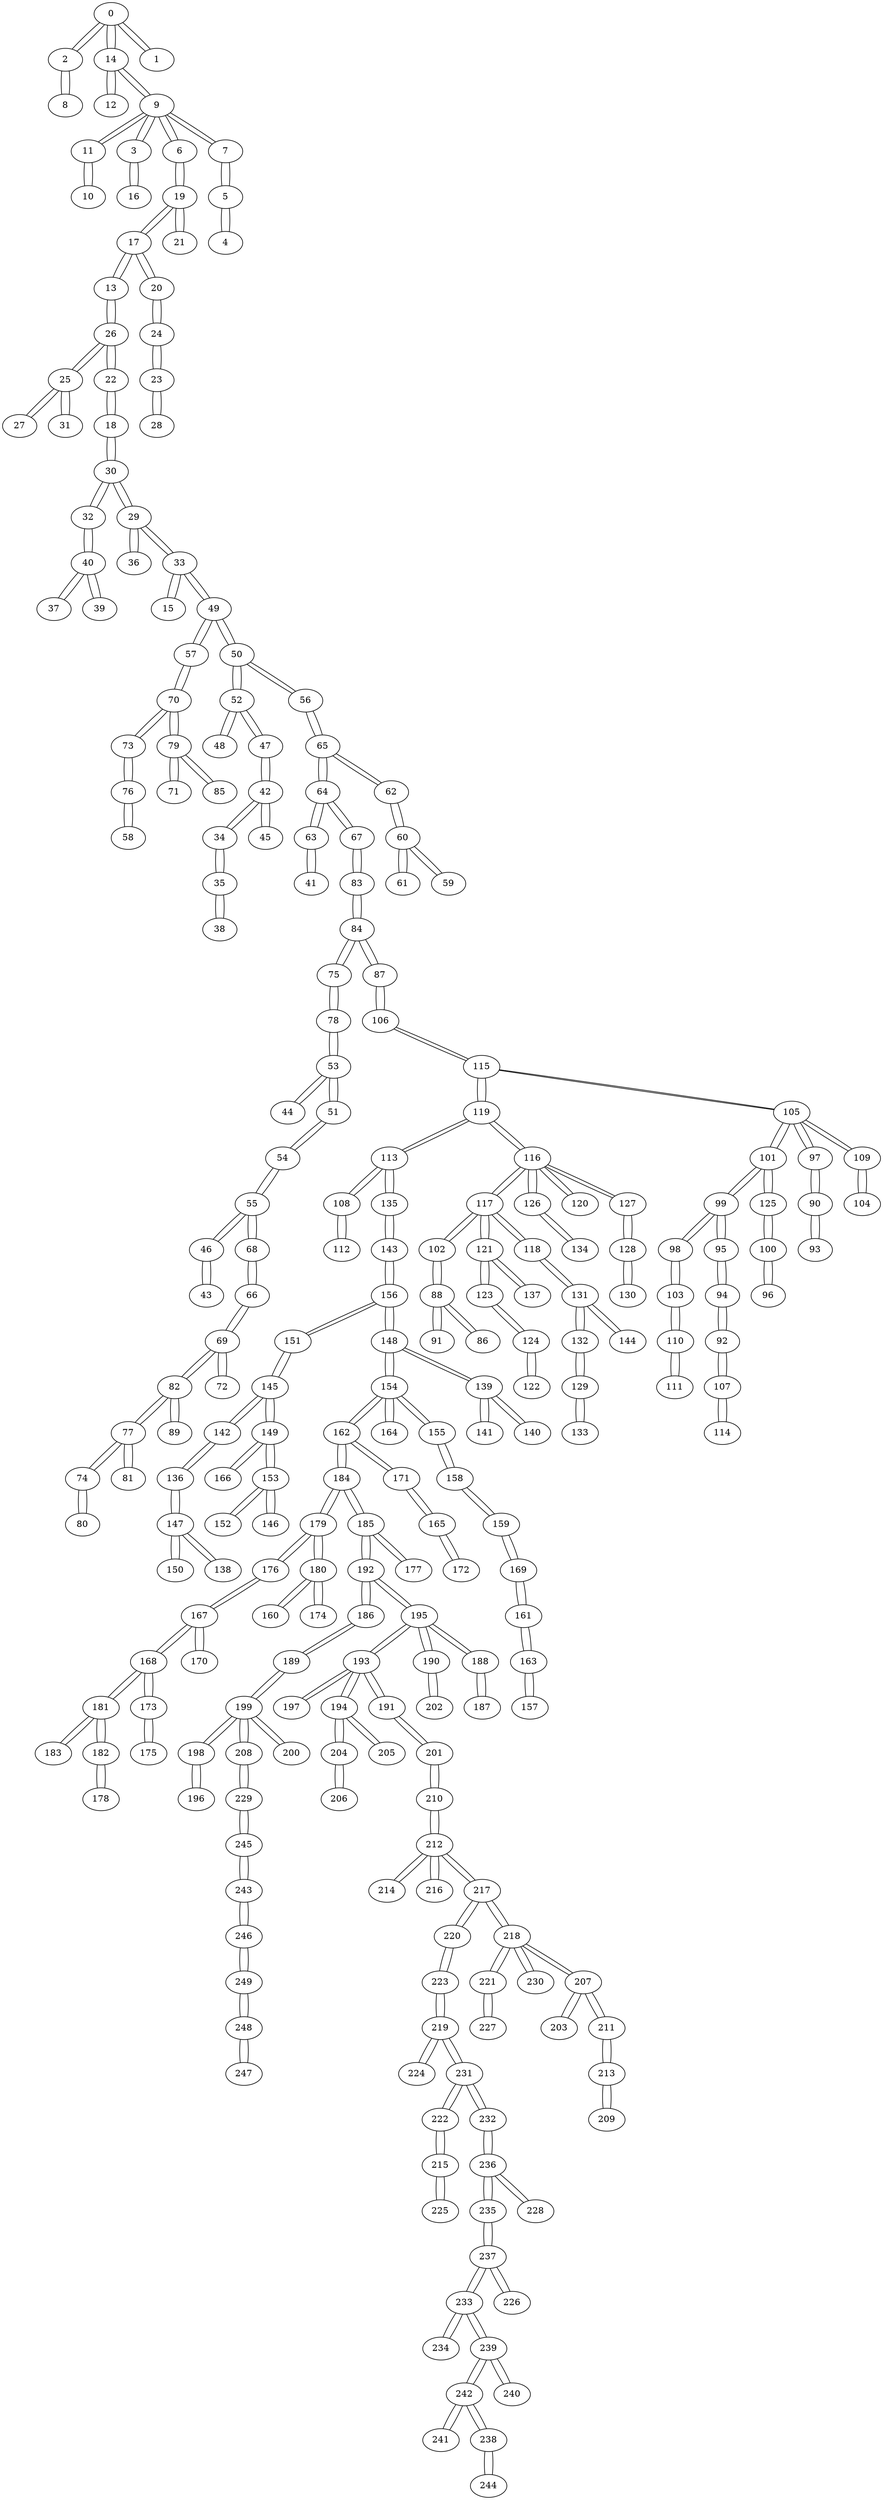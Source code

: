 graph {
0 -- 2 [ distancia=1 ]
0 -- 14 [ distancia=3 ]
0 -- 1 [ distancia=4 ]
2 -- 0 [ distancia=1 ]
2 -- 8 [ distancia=3 ]
14 -- 0 [ distancia=3 ]
14 -- 12 [ distancia=3 ]
14 -- 9 [ distancia=4 ]
8 -- 2 [ distancia=3 ]
12 -- 14 [ distancia=3 ]
1 -- 0 [ distancia=4 ]
9 -- 14 [ distancia=4 ]
9 -- 11 [ distancia=1 ]
9 -- 3 [ distancia=3 ]
9 -- 6 [ distancia=3 ]
9 -- 7 [ distancia=6 ]
11 -- 9 [ distancia=1 ]
11 -- 10 [ distancia=3 ]
3 -- 9 [ distancia=3 ]
3 -- 16 [ distancia=3 ]
6 -- 9 [ distancia=3 ]
6 -- 19 [ distancia=2 ]
19 -- 6 [ distancia=2 ]
19 -- 17 [ distancia=3 ]
19 -- 21 [ distancia=6 ]
10 -- 11 [ distancia=3 ]
16 -- 3 [ distancia=3 ]
17 -- 19 [ distancia=3 ]
17 -- 13 [ distancia=1 ]
17 -- 20 [ distancia=6 ]
13 -- 17 [ distancia=1 ]
13 -- 26 [ distancia=2 ]
26 -- 13 [ distancia=2 ]
26 -- 25 [ distancia=3 ]
26 -- 22 [ distancia=3 ]
25 -- 26 [ distancia=3 ]
25 -- 27 [ distancia=1 ]
25 -- 31 [ distancia=1 ]
27 -- 25 [ distancia=1 ]
31 -- 25 [ distancia=1 ]
22 -- 26 [ distancia=3 ]
22 -- 18 [ distancia=2 ]
18 -- 22 [ distancia=2 ]
18 -- 30 [ distancia=4 ]
30 -- 18 [ distancia=4 ]
30 -- 32 [ distancia=3 ]
30 -- 29 [ distancia=4 ]
32 -- 30 [ distancia=3 ]
32 -- 40 [ distancia=3 ]
40 -- 32 [ distancia=3 ]
40 -- 37 [ distancia=2 ]
40 -- 39 [ distancia=5 ]
37 -- 40 [ distancia=2 ]
29 -- 30 [ distancia=4 ]
29 -- 36 [ distancia=1 ]
29 -- 33 [ distancia=6 ]
36 -- 29 [ distancia=1 ]
39 -- 40 [ distancia=5 ]
7 -- 9 [ distancia=6 ]
7 -- 5 [ distancia=7 ]
21 -- 19 [ distancia=6 ]
20 -- 17 [ distancia=6 ]
20 -- 24 [ distancia=5 ]
24 -- 20 [ distancia=5 ]
24 -- 23 [ distancia=8 ]
33 -- 29 [ distancia=6 ]
33 -- 15 [ distancia=5 ]
33 -- 49 [ distancia=6 ]
15 -- 33 [ distancia=5 ]
49 -- 33 [ distancia=6 ]
49 -- 57 [ distancia=2 ]
49 -- 50 [ distancia=3 ]
57 -- 49 [ distancia=2 ]
57 -- 70 [ distancia=7 ]
50 -- 49 [ distancia=3 ]
50 -- 52 [ distancia=3 ]
50 -- 56 [ distancia=6 ]
52 -- 50 [ distancia=3 ]
52 -- 48 [ distancia=5 ]
52 -- 47 [ distancia=6 ]
48 -- 52 [ distancia=5 ]
56 -- 50 [ distancia=6 ]
56 -- 65 [ distancia=1 ]
65 -- 56 [ distancia=1 ]
65 -- 64 [ distancia=1 ]
65 -- 62 [ distancia=4 ]
64 -- 65 [ distancia=1 ]
64 -- 63 [ distancia=1 ]
64 -- 67 [ distancia=1 ]
63 -- 64 [ distancia=1 ]
63 -- 41 [ distancia=4 ]
67 -- 64 [ distancia=1 ]
67 -- 83 [ distancia=1 ]
83 -- 67 [ distancia=1 ]
83 -- 84 [ distancia=5 ]
62 -- 65 [ distancia=4 ]
62 -- 60 [ distancia=7 ]
41 -- 63 [ distancia=4 ]
84 -- 83 [ distancia=5 ]
84 -- 75 [ distancia=1 ]
84 -- 87 [ distancia=1 ]
75 -- 84 [ distancia=1 ]
75 -- 78 [ distancia=2 ]
87 -- 84 [ distancia=1 ]
87 -- 106 [ distancia=1 ]
106 -- 87 [ distancia=1 ]
106 -- 115 [ distancia=2 ]
78 -- 75 [ distancia=2 ]
78 -- 53 [ distancia=3 ]
115 -- 106 [ distancia=2 ]
115 -- 119 [ distancia=1 ]
115 -- 105 [ distancia=2 ]
119 -- 115 [ distancia=1 ]
119 -- 113 [ distancia=4 ]
119 -- 116 [ distancia=5 ]
105 -- 115 [ distancia=2 ]
105 -- 101 [ distancia=1 ]
105 -- 97 [ distancia=3 ]
105 -- 109 [ distancia=3 ]
101 -- 105 [ distancia=1 ]
101 -- 99 [ distancia=3 ]
101 -- 125 [ distancia=6 ]
53 -- 78 [ distancia=3 ]
53 -- 44 [ distancia=1 ]
53 -- 51 [ distancia=2 ]
44 -- 53 [ distancia=1 ]
51 -- 53 [ distancia=2 ]
51 -- 54 [ distancia=4 ]
97 -- 105 [ distancia=3 ]
97 -- 90 [ distancia=7 ]
109 -- 105 [ distancia=3 ]
109 -- 104 [ distancia=5 ]
99 -- 101 [ distancia=3 ]
99 -- 98 [ distancia=4 ]
99 -- 95 [ distancia=5 ]
113 -- 119 [ distancia=4 ]
113 -- 108 [ distancia=2 ]
113 -- 135 [ distancia=5 ]
108 -- 113 [ distancia=2 ]
108 -- 112 [ distancia=2 ]
112 -- 108 [ distancia=2 ]
54 -- 51 [ distancia=4 ]
54 -- 55 [ distancia=1 ]
55 -- 54 [ distancia=1 ]
55 -- 46 [ distancia=2 ]
55 -- 68 [ distancia=3 ]
46 -- 55 [ distancia=2 ]
46 -- 43 [ distancia=8 ]
68 -- 55 [ distancia=3 ]
68 -- 66 [ distancia=2 ]
66 -- 68 [ distancia=2 ]
66 -- 69 [ distancia=2 ]
69 -- 66 [ distancia=2 ]
69 -- 82 [ distancia=4 ]
69 -- 72 [ distancia=5 ]
98 -- 99 [ distancia=4 ]
98 -- 103 [ distancia=2 ]
103 -- 98 [ distancia=2 ]
103 -- 110 [ distancia=1 ]
110 -- 103 [ distancia=1 ]
110 -- 111 [ distancia=5 ]
82 -- 69 [ distancia=4 ]
82 -- 77 [ distancia=1 ]
82 -- 89 [ distancia=4 ]
77 -- 82 [ distancia=1 ]
77 -- 74 [ distancia=1 ]
77 -- 81 [ distancia=3 ]
74 -- 77 [ distancia=1 ]
74 -- 80 [ distancia=3 ]
81 -- 77 [ distancia=3 ]
80 -- 74 [ distancia=3 ]
89 -- 82 [ distancia=4 ]
116 -- 119 [ distancia=5 ]
116 -- 117 [ distancia=2 ]
116 -- 126 [ distancia=4 ]
116 -- 120 [ distancia=5 ]
116 -- 127 [ distancia=5 ]
117 -- 116 [ distancia=2 ]
117 -- 102 [ distancia=1 ]
117 -- 121 [ distancia=2 ]
117 -- 118 [ distancia=5 ]
102 -- 117 [ distancia=1 ]
102 -- 88 [ distancia=3 ]
121 -- 117 [ distancia=2 ]
121 -- 123 [ distancia=1 ]
121 -- 137 [ distancia=5 ]
123 -- 121 [ distancia=1 ]
123 -- 124 [ distancia=3 ]
88 -- 102 [ distancia=3 ]
88 -- 91 [ distancia=1 ]
88 -- 86 [ distancia=6 ]
91 -- 88 [ distancia=1 ]
124 -- 123 [ distancia=3 ]
124 -- 122 [ distancia=1 ]
122 -- 124 [ distancia=1 ]
126 -- 116 [ distancia=4 ]
126 -- 134 [ distancia=2 ]
134 -- 126 [ distancia=2 ]
104 -- 109 [ distancia=5 ]
95 -- 99 [ distancia=5 ]
95 -- 94 [ distancia=2 ]
94 -- 95 [ distancia=2 ]
94 -- 92 [ distancia=3 ]
92 -- 94 [ distancia=3 ]
92 -- 107 [ distancia=1 ]
107 -- 92 [ distancia=1 ]
107 -- 114 [ distancia=1 ]
114 -- 107 [ distancia=1 ]
135 -- 113 [ distancia=5 ]
135 -- 143 [ distancia=1 ]
143 -- 135 [ distancia=1 ]
143 -- 156 [ distancia=3 ]
156 -- 143 [ distancia=3 ]
156 -- 151 [ distancia=1 ]
156 -- 148 [ distancia=4 ]
151 -- 156 [ distancia=1 ]
151 -- 145 [ distancia=2 ]
145 -- 151 [ distancia=2 ]
145 -- 142 [ distancia=4 ]
145 -- 149 [ distancia=4 ]
148 -- 156 [ distancia=4 ]
148 -- 154 [ distancia=2 ]
148 -- 139 [ distancia=6 ]
154 -- 148 [ distancia=2 ]
154 -- 162 [ distancia=2 ]
154 -- 164 [ distancia=3 ]
154 -- 155 [ distancia=4 ]
162 -- 154 [ distancia=2 ]
162 -- 184 [ distancia=4 ]
162 -- 171 [ distancia=5 ]
164 -- 154 [ distancia=3 ]
142 -- 145 [ distancia=4 ]
142 -- 136 [ distancia=4 ]
149 -- 145 [ distancia=4 ]
149 -- 166 [ distancia=1 ]
149 -- 153 [ distancia=3 ]
166 -- 149 [ distancia=1 ]
153 -- 149 [ distancia=3 ]
153 -- 152 [ distancia=6 ]
153 -- 146 [ distancia=9 ]
155 -- 154 [ distancia=4 ]
155 -- 158 [ distancia=2 ]
158 -- 155 [ distancia=2 ]
158 -- 159 [ distancia=3 ]
159 -- 158 [ distancia=3 ]
159 -- 169 [ distancia=3 ]
169 -- 159 [ distancia=3 ]
169 -- 161 [ distancia=5 ]
184 -- 162 [ distancia=4 ]
184 -- 179 [ distancia=4 ]
184 -- 185 [ distancia=4 ]
136 -- 142 [ distancia=4 ]
136 -- 147 [ distancia=5 ]
179 -- 184 [ distancia=4 ]
179 -- 176 [ distancia=1 ]
179 -- 180 [ distancia=3 ]
176 -- 179 [ distancia=1 ]
176 -- 167 [ distancia=2 ]
167 -- 176 [ distancia=2 ]
167 -- 168 [ distancia=4 ]
167 -- 170 [ distancia=4 ]
180 -- 179 [ distancia=3 ]
180 -- 160 [ distancia=2 ]
180 -- 174 [ distancia=9 ]
160 -- 180 [ distancia=2 ]
185 -- 184 [ distancia=4 ]
185 -- 192 [ distancia=2 ]
185 -- 177 [ distancia=6 ]
192 -- 185 [ distancia=2 ]
192 -- 186 [ distancia=2 ]
192 -- 195 [ distancia=4 ]
186 -- 192 [ distancia=2 ]
186 -- 189 [ distancia=4 ]
168 -- 167 [ distancia=4 ]
168 -- 181 [ distancia=2 ]
168 -- 173 [ distancia=9 ]
181 -- 168 [ distancia=2 ]
181 -- 183 [ distancia=3 ]
181 -- 182 [ distancia=5 ]
183 -- 181 [ distancia=3 ]
170 -- 167 [ distancia=4 ]
195 -- 192 [ distancia=4 ]
195 -- 193 [ distancia=1 ]
195 -- 190 [ distancia=3 ]
195 -- 188 [ distancia=3 ]
193 -- 195 [ distancia=1 ]
193 -- 197 [ distancia=1 ]
193 -- 194 [ distancia=3 ]
193 -- 191 [ distancia=4 ]
197 -- 193 [ distancia=1 ]
190 -- 195 [ distancia=3 ]
190 -- 202 [ distancia=8 ]
188 -- 195 [ distancia=3 ]
188 -- 187 [ distancia=6 ]
194 -- 193 [ distancia=3 ]
194 -- 204 [ distancia=1 ]
194 -- 205 [ distancia=1 ]
204 -- 194 [ distancia=1 ]
204 -- 206 [ distancia=3 ]
205 -- 194 [ distancia=1 ]
206 -- 204 [ distancia=3 ]
189 -- 186 [ distancia=4 ]
189 -- 199 [ distancia=3 ]
199 -- 189 [ distancia=3 ]
199 -- 198 [ distancia=2 ]
199 -- 208 [ distancia=2 ]
199 -- 200 [ distancia=5 ]
198 -- 199 [ distancia=2 ]
198 -- 196 [ distancia=6 ]
208 -- 199 [ distancia=2 ]
208 -- 229 [ distancia=2 ]
229 -- 208 [ distancia=2 ]
229 -- 245 [ distancia=2 ]
245 -- 229 [ distancia=2 ]
245 -- 243 [ distancia=4 ]
191 -- 193 [ distancia=4 ]
191 -- 201 [ distancia=3 ]
201 -- 191 [ distancia=3 ]
201 -- 210 [ distancia=2 ]
210 -- 201 [ distancia=2 ]
210 -- 212 [ distancia=2 ]
212 -- 210 [ distancia=2 ]
212 -- 214 [ distancia=3 ]
212 -- 216 [ distancia=3 ]
212 -- 217 [ distancia=4 ]
214 -- 212 [ distancia=3 ]
216 -- 212 [ distancia=3 ]
243 -- 245 [ distancia=4 ]
243 -- 246 [ distancia=2 ]
246 -- 243 [ distancia=2 ]
246 -- 249 [ distancia=6 ]
217 -- 212 [ distancia=4 ]
217 -- 220 [ distancia=1 ]
217 -- 218 [ distancia=3 ]
220 -- 217 [ distancia=1 ]
220 -- 223 [ distancia=2 ]
223 -- 220 [ distancia=2 ]
223 -- 219 [ distancia=1 ]
219 -- 223 [ distancia=1 ]
219 -- 224 [ distancia=2 ]
219 -- 231 [ distancia=4 ]
224 -- 219 [ distancia=2 ]
218 -- 217 [ distancia=3 ]
218 -- 221 [ distancia=2 ]
218 -- 230 [ distancia=2 ]
218 -- 207 [ distancia=3 ]
221 -- 218 [ distancia=2 ]
221 -- 227 [ distancia=4 ]
230 -- 218 [ distancia=2 ]
207 -- 218 [ distancia=3 ]
207 -- 203 [ distancia=3 ]
207 -- 211 [ distancia=3 ]
203 -- 207 [ distancia=3 ]
211 -- 207 [ distancia=3 ]
211 -- 213 [ distancia=6 ]
231 -- 219 [ distancia=4 ]
231 -- 222 [ distancia=2 ]
231 -- 232 [ distancia=3 ]
222 -- 231 [ distancia=2 ]
222 -- 215 [ distancia=2 ]
215 -- 222 [ distancia=2 ]
215 -- 225 [ distancia=2 ]
225 -- 215 [ distancia=2 ]
232 -- 231 [ distancia=3 ]
232 -- 236 [ distancia=1 ]
236 -- 232 [ distancia=1 ]
236 -- 235 [ distancia=3 ]
236 -- 228 [ distancia=5 ]
235 -- 236 [ distancia=3 ]
235 -- 237 [ distancia=4 ]
227 -- 221 [ distancia=4 ]
237 -- 235 [ distancia=4 ]
237 -- 233 [ distancia=1 ]
237 -- 226 [ distancia=5 ]
233 -- 237 [ distancia=1 ]
233 -- 234 [ distancia=2 ]
233 -- 239 [ distancia=2 ]
234 -- 233 [ distancia=2 ]
239 -- 233 [ distancia=2 ]
239 -- 242 [ distancia=6 ]
239 -- 240 [ distancia=9 ]
72 -- 69 [ distancia=5 ]
111 -- 110 [ distancia=5 ]
120 -- 116 [ distancia=5 ]
127 -- 116 [ distancia=5 ]
127 -- 128 [ distancia=3 ]
128 -- 127 [ distancia=3 ]
128 -- 130 [ distancia=1 ]
130 -- 128 [ distancia=1 ]
118 -- 117 [ distancia=5 ]
118 -- 131 [ distancia=1 ]
131 -- 118 [ distancia=1 ]
131 -- 132 [ distancia=2 ]
131 -- 144 [ distancia=3 ]
132 -- 131 [ distancia=2 ]
132 -- 129 [ distancia=3 ]
144 -- 131 [ distancia=3 ]
129 -- 132 [ distancia=3 ]
129 -- 133 [ distancia=6 ]
137 -- 121 [ distancia=5 ]
171 -- 162 [ distancia=5 ]
171 -- 165 [ distancia=1 ]
165 -- 171 [ distancia=1 ]
165 -- 172 [ distancia=3 ]
172 -- 165 [ distancia=3 ]
161 -- 169 [ distancia=5 ]
161 -- 163 [ distancia=4 ]
163 -- 161 [ distancia=4 ]
163 -- 157 [ distancia=5 ]
147 -- 136 [ distancia=5 ]
147 -- 150 [ distancia=1 ]
147 -- 138 [ distancia=5 ]
150 -- 147 [ distancia=1 ]
182 -- 181 [ distancia=5 ]
182 -- 178 [ distancia=6 ]
200 -- 199 [ distancia=5 ]
228 -- 236 [ distancia=5 ]
226 -- 237 [ distancia=5 ]
157 -- 163 [ distancia=5 ]
138 -- 147 [ distancia=5 ]
47 -- 52 [ distancia=6 ]
47 -- 42 [ distancia=2 ]
42 -- 47 [ distancia=2 ]
42 -- 34 [ distancia=1 ]
42 -- 45 [ distancia=5 ]
34 -- 42 [ distancia=1 ]
34 -- 35 [ distancia=4 ]
35 -- 34 [ distancia=4 ]
35 -- 38 [ distancia=8 ]
45 -- 42 [ distancia=5 ]
125 -- 101 [ distancia=6 ]
125 -- 100 [ distancia=3 ]
100 -- 125 [ distancia=3 ]
100 -- 96 [ distancia=5 ]
96 -- 100 [ distancia=5 ]
86 -- 88 [ distancia=6 ]
139 -- 148 [ distancia=6 ]
139 -- 141 [ distancia=4 ]
139 -- 140 [ distancia=7 ]
141 -- 139 [ distancia=4 ]
152 -- 153 [ distancia=6 ]
177 -- 185 [ distancia=6 ]
187 -- 188 [ distancia=6 ]
196 -- 198 [ distancia=6 ]
249 -- 246 [ distancia=6 ]
249 -- 248 [ distancia=2 ]
248 -- 249 [ distancia=2 ]
248 -- 247 [ distancia=8 ]
213 -- 211 [ distancia=6 ]
213 -- 209 [ distancia=4 ]
209 -- 213 [ distancia=4 ]
242 -- 239 [ distancia=6 ]
242 -- 241 [ distancia=2 ]
242 -- 238 [ distancia=9 ]
241 -- 242 [ distancia=2 ]
133 -- 129 [ distancia=6 ]
178 -- 182 [ distancia=6 ]
5 -- 7 [ distancia=7 ]
5 -- 4 [ distancia=2 ]
4 -- 5 [ distancia=2 ]
70 -- 57 [ distancia=7 ]
70 -- 73 [ distancia=5 ]
70 -- 79 [ distancia=6 ]
73 -- 70 [ distancia=5 ]
73 -- 76 [ distancia=6 ]
79 -- 70 [ distancia=6 ]
79 -- 71 [ distancia=2 ]
79 -- 85 [ distancia=3 ]
71 -- 79 [ distancia=2 ]
85 -- 79 [ distancia=3 ]
76 -- 73 [ distancia=6 ]
76 -- 58 [ distancia=1 ]
58 -- 76 [ distancia=1 ]
60 -- 62 [ distancia=7 ]
60 -- 61 [ distancia=4 ]
60 -- 59 [ distancia=6 ]
61 -- 60 [ distancia=4 ]
59 -- 60 [ distancia=6 ]
90 -- 97 [ distancia=7 ]
90 -- 93 [ distancia=6 ]
93 -- 90 [ distancia=6 ]
140 -- 139 [ distancia=7 ]
23 -- 24 [ distancia=8 ]
23 -- 28 [ distancia=3 ]
28 -- 23 [ distancia=3 ]
43 -- 46 [ distancia=8 ]
202 -- 190 [ distancia=8 ]
38 -- 35 [ distancia=8 ]
247 -- 248 [ distancia=8 ]
146 -- 153 [ distancia=9 ]
174 -- 180 [ distancia=9 ]
173 -- 168 [ distancia=9 ]
173 -- 175 [ distancia=6 ]
175 -- 173 [ distancia=6 ]
240 -- 239 [ distancia=9 ]
238 -- 242 [ distancia=9 ]
238 -- 244 [ distancia=3 ]
244 -- 238 [ distancia=3 ]
}
